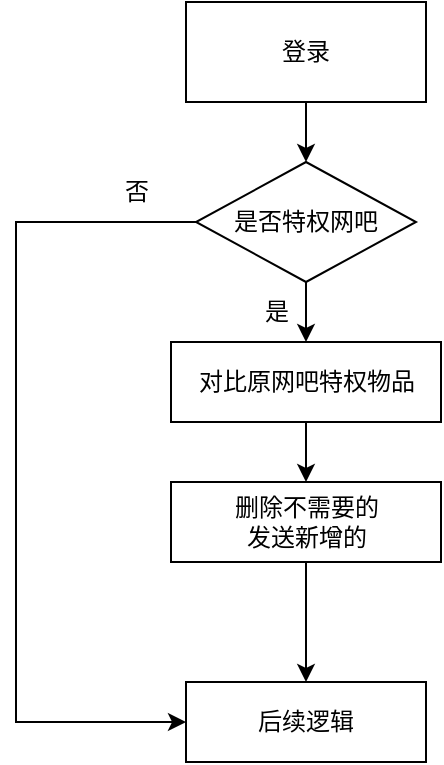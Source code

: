 <mxfile version="21.1.7" type="github">
  <diagram name="第 1 页" id="98STv8WHStd1L3syZUIn">
    <mxGraphModel dx="1434" dy="764" grid="1" gridSize="10" guides="1" tooltips="1" connect="1" arrows="1" fold="1" page="1" pageScale="1" pageWidth="4681" pageHeight="3300" math="0" shadow="0">
      <root>
        <mxCell id="0" />
        <mxCell id="1" parent="0" />
        <mxCell id="phvqhUlvL6FENhMKcl7T-6" style="edgeStyle=orthogonalEdgeStyle;rounded=0;orthogonalLoop=1;jettySize=auto;html=1;exitX=0.5;exitY=1;exitDx=0;exitDy=0;entryX=0.5;entryY=0;entryDx=0;entryDy=0;" edge="1" parent="1" source="phvqhUlvL6FENhMKcl7T-1" target="phvqhUlvL6FENhMKcl7T-2">
          <mxGeometry relative="1" as="geometry" />
        </mxCell>
        <mxCell id="phvqhUlvL6FENhMKcl7T-1" value="登录" style="rounded=0;whiteSpace=wrap;html=1;" vertex="1" parent="1">
          <mxGeometry x="285" y="110" width="120" height="50" as="geometry" />
        </mxCell>
        <mxCell id="phvqhUlvL6FENhMKcl7T-7" style="edgeStyle=orthogonalEdgeStyle;rounded=0;orthogonalLoop=1;jettySize=auto;html=1;exitX=0;exitY=0.5;exitDx=0;exitDy=0;entryX=0;entryY=0.5;entryDx=0;entryDy=0;" edge="1" parent="1" source="phvqhUlvL6FENhMKcl7T-2" target="phvqhUlvL6FENhMKcl7T-5">
          <mxGeometry relative="1" as="geometry">
            <Array as="points">
              <mxPoint x="200" y="220" />
              <mxPoint x="200" y="470" />
            </Array>
          </mxGeometry>
        </mxCell>
        <mxCell id="phvqhUlvL6FENhMKcl7T-9" style="edgeStyle=orthogonalEdgeStyle;rounded=0;orthogonalLoop=1;jettySize=auto;html=1;exitX=0.5;exitY=1;exitDx=0;exitDy=0;" edge="1" parent="1" source="phvqhUlvL6FENhMKcl7T-2" target="phvqhUlvL6FENhMKcl7T-3">
          <mxGeometry relative="1" as="geometry" />
        </mxCell>
        <mxCell id="phvqhUlvL6FENhMKcl7T-2" value="是否特权网吧" style="rhombus;whiteSpace=wrap;html=1;" vertex="1" parent="1">
          <mxGeometry x="290" y="190" width="110" height="60" as="geometry" />
        </mxCell>
        <mxCell id="phvqhUlvL6FENhMKcl7T-11" style="edgeStyle=orthogonalEdgeStyle;rounded=0;orthogonalLoop=1;jettySize=auto;html=1;exitX=0.5;exitY=1;exitDx=0;exitDy=0;" edge="1" parent="1" source="phvqhUlvL6FENhMKcl7T-3" target="phvqhUlvL6FENhMKcl7T-4">
          <mxGeometry relative="1" as="geometry" />
        </mxCell>
        <mxCell id="phvqhUlvL6FENhMKcl7T-3" value="对比原网吧特权物品" style="whiteSpace=wrap;html=1;" vertex="1" parent="1">
          <mxGeometry x="277.5" y="280" width="135" height="40" as="geometry" />
        </mxCell>
        <mxCell id="phvqhUlvL6FENhMKcl7T-12" style="edgeStyle=orthogonalEdgeStyle;rounded=0;orthogonalLoop=1;jettySize=auto;html=1;exitX=0.5;exitY=1;exitDx=0;exitDy=0;" edge="1" parent="1" source="phvqhUlvL6FENhMKcl7T-4" target="phvqhUlvL6FENhMKcl7T-5">
          <mxGeometry relative="1" as="geometry" />
        </mxCell>
        <mxCell id="phvqhUlvL6FENhMKcl7T-4" value="删除不需要的&lt;br&gt;发送新增的" style="whiteSpace=wrap;html=1;" vertex="1" parent="1">
          <mxGeometry x="277.5" y="350" width="135" height="40" as="geometry" />
        </mxCell>
        <mxCell id="phvqhUlvL6FENhMKcl7T-5" value="后续逻辑" style="whiteSpace=wrap;html=1;" vertex="1" parent="1">
          <mxGeometry x="285" y="450" width="120" height="40" as="geometry" />
        </mxCell>
        <mxCell id="phvqhUlvL6FENhMKcl7T-8" value="否" style="text;html=1;align=center;verticalAlign=middle;resizable=0;points=[];autosize=1;strokeColor=none;fillColor=none;" vertex="1" parent="1">
          <mxGeometry x="240" y="190" width="40" height="30" as="geometry" />
        </mxCell>
        <mxCell id="phvqhUlvL6FENhMKcl7T-10" value="是" style="text;html=1;align=center;verticalAlign=middle;resizable=0;points=[];autosize=1;strokeColor=none;fillColor=none;" vertex="1" parent="1">
          <mxGeometry x="310" y="250" width="40" height="30" as="geometry" />
        </mxCell>
      </root>
    </mxGraphModel>
  </diagram>
</mxfile>
